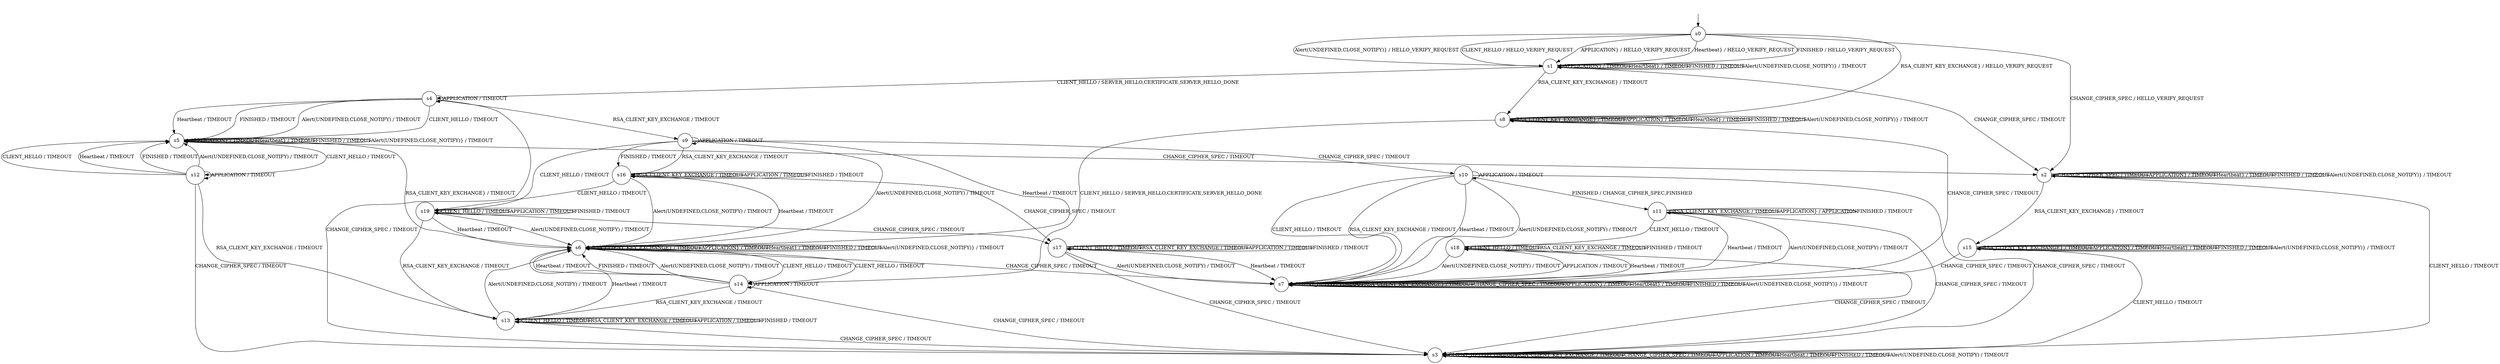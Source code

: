 digraph g {
__start0 [label="" shape="none"];

	s0 [shape="circle" label="s0"];
	s1 [shape="circle" label="s1"];
	s2 [shape="circle" label="s2"];
	s3 [shape="circle" label="s3"];
	s4 [shape="circle" label="s4"];
	s5 [shape="circle" label="s5"];
	s6 [shape="circle" label="s6"];
	s7 [shape="circle" label="s7"];
	s8 [shape="circle" label="s8"];
	s9 [shape="circle" label="s9"];
	s10 [shape="circle" label="s10"];
	s11 [shape="circle" label="s11"];
	s12 [shape="circle" label="s12"];
	s13 [shape="circle" label="s13"];
	s14 [shape="circle" label="s14"];
	s15 [shape="circle" label="s15"];
	s16 [shape="circle" label="s16"];
	s17 [shape="circle" label="s17"];
	s18 [shape="circle" label="s18"];
	s19 [shape="circle" label="s19"];
	s0 -> s1 [label="CLIENT_HELLO / HELLO_VERIFY_REQUEST"];
	s0 -> s8 [label="RSA_CLIENT_KEY_EXCHANGE} / HELLO_VERIFY_REQUEST"];
	s0 -> s2 [label="CHANGE_CIPHER_SPEC / HELLO_VERIFY_REQUEST"];
	s0 -> s1 [label="APPLICATION} / HELLO_VERIFY_REQUEST"];
	s0 -> s1 [label="Heartbeat} / HELLO_VERIFY_REQUEST"];
	s0 -> s1 [label="FINISHED / HELLO_VERIFY_REQUEST"];
	s0 -> s1 [label="Alert(UNDEFINED,CLOSE_NOTIFY)} / HELLO_VERIFY_REQUEST"];
	s1 -> s4 [label="CLIENT_HELLO / SERVER_HELLO,CERTIFICATE,SERVER_HELLO_DONE"];
	s1 -> s8 [label="RSA_CLIENT_KEY_EXCHANGE} / TIMEOUT"];
	s1 -> s2 [label="CHANGE_CIPHER_SPEC / TIMEOUT"];
	s1 -> s1 [label="APPLICATION} / TIMEOUT"];
	s1 -> s1 [label="Heartbeat} / TIMEOUT"];
	s1 -> s1 [label="FINISHED / TIMEOUT"];
	s1 -> s1 [label="Alert(UNDEFINED,CLOSE_NOTIFY)} / TIMEOUT"];
	s2 -> s3 [label="CLIENT_HELLO / TIMEOUT"];
	s2 -> s15 [label="RSA_CLIENT_KEY_EXCHANGE} / TIMEOUT"];
	s2 -> s2 [label="CHANGE_CIPHER_SPEC / TIMEOUT"];
	s2 -> s2 [label="APPLICATION} / TIMEOUT"];
	s2 -> s2 [label="Heartbeat} / TIMEOUT"];
	s2 -> s2 [label="FINISHED / TIMEOUT"];
	s2 -> s2 [label="Alert(UNDEFINED,CLOSE_NOTIFY)} / TIMEOUT"];
	s3 -> s3 [label="CLIENT_HELLO / TIMEOUT"];
	s3 -> s3 [label="RSA_CLIENT_KEY_EXCHANGE / TIMEOUT"];
	s3 -> s3 [label="CHANGE_CIPHER_SPEC / TIMEOUT"];
	s3 -> s3 [label="APPLICATION / TIMEOUT"];
	s3 -> s3 [label="Heartbeat / TIMEOUT"];
	s3 -> s3 [label="FINISHED / TIMEOUT"];
	s3 -> s3 [label="Alert(UNDEFINED,CLOSE_NOTIFY) / TIMEOUT"];
	s4 -> s5 [label="CLIENT_HELLO / TIMEOUT"];
	s4 -> s9 [label="RSA_CLIENT_KEY_EXCHANGE / TIMEOUT"];
	s4 -> s3 [label="CHANGE_CIPHER_SPEC / TIMEOUT"];
	s4 -> s4 [label="APPLICATION / TIMEOUT"];
	s4 -> s5 [label="Heartbeat / TIMEOUT"];
	s4 -> s5 [label="FINISHED / TIMEOUT"];
	s4 -> s5 [label="Alert(UNDEFINED,CLOSE_NOTIFY) / TIMEOUT"];
	s5 -> s12 [label="CLIENT_HELLO / TIMEOUT"];
	s5 -> s6 [label="RSA_CLIENT_KEY_EXCHANGE} / TIMEOUT"];
	s5 -> s2 [label="CHANGE_CIPHER_SPEC / TIMEOUT"];
	s5 -> s5 [label="APPLICATION} / TIMEOUT"];
	s5 -> s5 [label="Heartbeat} / TIMEOUT"];
	s5 -> s5 [label="FINISHED / TIMEOUT"];
	s5 -> s5 [label="Alert(UNDEFINED,CLOSE_NOTIFY)} / TIMEOUT"];
	s6 -> s14 [label="CLIENT_HELLO / TIMEOUT"];
	s6 -> s6 [label="RSA_CLIENT_KEY_EXCHANGE} / TIMEOUT"];
	s6 -> s7 [label="CHANGE_CIPHER_SPEC / TIMEOUT"];
	s6 -> s6 [label="APPLICATION} / TIMEOUT"];
	s6 -> s6 [label="Heartbeat} / TIMEOUT"];
	s6 -> s6 [label="FINISHED / TIMEOUT"];
	s6 -> s6 [label="Alert(UNDEFINED,CLOSE_NOTIFY)} / TIMEOUT"];
	s7 -> s7 [label="CLIENT_HELLO / TIMEOUT"];
	s7 -> s7 [label="RSA_CLIENT_KEY_EXCHANGE} / TIMEOUT"];
	s7 -> s7 [label="CHANGE_CIPHER_SPEC / TIMEOUT"];
	s7 -> s7 [label="APPLICATION} / TIMEOUT"];
	s7 -> s7 [label="Heartbeat} / TIMEOUT"];
	s7 -> s7 [label="FINISHED / TIMEOUT"];
	s7 -> s7 [label="Alert(UNDEFINED,CLOSE_NOTIFY)} / TIMEOUT"];
	s8 -> s14 [label="CLIENT_HELLO / SERVER_HELLO,CERTIFICATE,SERVER_HELLO_DONE"];
	s8 -> s8 [label="RSA_CLIENT_KEY_EXCHANGE} / TIMEOUT"];
	s8 -> s7 [label="CHANGE_CIPHER_SPEC / TIMEOUT"];
	s8 -> s8 [label="APPLICATION} / TIMEOUT"];
	s8 -> s8 [label="Heartbeat} / TIMEOUT"];
	s8 -> s8 [label="FINISHED / TIMEOUT"];
	s8 -> s8 [label="Alert(UNDEFINED,CLOSE_NOTIFY)} / TIMEOUT"];
	s9 -> s19 [label="CLIENT_HELLO / TIMEOUT"];
	s9 -> s16 [label="RSA_CLIENT_KEY_EXCHANGE / TIMEOUT"];
	s9 -> s10 [label="CHANGE_CIPHER_SPEC / TIMEOUT"];
	s9 -> s9 [label="APPLICATION / TIMEOUT"];
	s9 -> s6 [label="Heartbeat / TIMEOUT"];
	s9 -> s16 [label="FINISHED / TIMEOUT"];
	s9 -> s6 [label="Alert(UNDEFINED,CLOSE_NOTIFY) / TIMEOUT"];
	s10 -> s7 [label="CLIENT_HELLO / TIMEOUT"];
	s10 -> s7 [label="RSA_CLIENT_KEY_EXCHANGE / TIMEOUT"];
	s10 -> s3 [label="CHANGE_CIPHER_SPEC / TIMEOUT"];
	s10 -> s10 [label="APPLICATION / TIMEOUT"];
	s10 -> s7 [label="Heartbeat / TIMEOUT"];
	s10 -> s11 [label="FINISHED / CHANGE_CIPHER_SPEC,FINISHED"];
	s10 -> s7 [label="Alert(UNDEFINED,CLOSE_NOTIFY) / TIMEOUT"];
	s11 -> s18 [label="CLIENT_HELLO / TIMEOUT"];
	s11 -> s11 [label="RSA_CLIENT_KEY_EXCHANGE / TIMEOUT"];
	s11 -> s3 [label="CHANGE_CIPHER_SPEC / TIMEOUT"];
	s11 -> s11 [label="APPLICATION} / APPLICATION"];
	s11 -> s7 [label="Heartbeat / TIMEOUT"];
	s11 -> s11 [label="FINISHED / TIMEOUT"];
	s11 -> s7 [label="Alert(UNDEFINED,CLOSE_NOTIFY) / TIMEOUT"];
	s12 -> s5 [label="CLIENT_HELLO / TIMEOUT"];
	s12 -> s13 [label="RSA_CLIENT_KEY_EXCHANGE / TIMEOUT"];
	s12 -> s3 [label="CHANGE_CIPHER_SPEC / TIMEOUT"];
	s12 -> s12 [label="APPLICATION / TIMEOUT"];
	s12 -> s5 [label="Heartbeat / TIMEOUT"];
	s12 -> s5 [label="FINISHED / TIMEOUT"];
	s12 -> s5 [label="Alert(UNDEFINED,CLOSE_NOTIFY) / TIMEOUT"];
	s13 -> s13 [label="CLIENT_HELLO / TIMEOUT"];
	s13 -> s13 [label="RSA_CLIENT_KEY_EXCHANGE / TIMEOUT"];
	s13 -> s3 [label="CHANGE_CIPHER_SPEC / TIMEOUT"];
	s13 -> s13 [label="APPLICATION / TIMEOUT"];
	s13 -> s6 [label="Heartbeat / TIMEOUT"];
	s13 -> s13 [label="FINISHED / TIMEOUT"];
	s13 -> s6 [label="Alert(UNDEFINED,CLOSE_NOTIFY) / TIMEOUT"];
	s14 -> s6 [label="CLIENT_HELLO / TIMEOUT"];
	s14 -> s13 [label="RSA_CLIENT_KEY_EXCHANGE / TIMEOUT"];
	s14 -> s3 [label="CHANGE_CIPHER_SPEC / TIMEOUT"];
	s14 -> s14 [label="APPLICATION / TIMEOUT"];
	s14 -> s6 [label="Heartbeat / TIMEOUT"];
	s14 -> s6 [label="FINISHED / TIMEOUT"];
	s14 -> s6 [label="Alert(UNDEFINED,CLOSE_NOTIFY) / TIMEOUT"];
	s15 -> s3 [label="CLIENT_HELLO / TIMEOUT"];
	s15 -> s15 [label="RSA_CLIENT_KEY_EXCHANGE} / TIMEOUT"];
	s15 -> s7 [label="CHANGE_CIPHER_SPEC / TIMEOUT"];
	s15 -> s15 [label="APPLICATION} / TIMEOUT"];
	s15 -> s15 [label="Heartbeat} / TIMEOUT"];
	s15 -> s15 [label="FINISHED / TIMEOUT"];
	s15 -> s15 [label="Alert(UNDEFINED,CLOSE_NOTIFY)} / TIMEOUT"];
	s16 -> s19 [label="CLIENT_HELLO / TIMEOUT"];
	s16 -> s16 [label="RSA_CLIENT_KEY_EXCHANGE / TIMEOUT"];
	s16 -> s17 [label="CHANGE_CIPHER_SPEC / TIMEOUT"];
	s16 -> s16 [label="APPLICATION / TIMEOUT"];
	s16 -> s6 [label="Heartbeat / TIMEOUT"];
	s16 -> s16 [label="FINISHED / TIMEOUT"];
	s16 -> s6 [label="Alert(UNDEFINED,CLOSE_NOTIFY) / TIMEOUT"];
	s17 -> s17 [label="CLIENT_HELLO / TIMEOUT"];
	s17 -> s17 [label="RSA_CLIENT_KEY_EXCHANGE / TIMEOUT"];
	s17 -> s3 [label="CHANGE_CIPHER_SPEC / TIMEOUT"];
	s17 -> s17 [label="APPLICATION / TIMEOUT"];
	s17 -> s7 [label="Heartbeat / TIMEOUT"];
	s17 -> s17 [label="FINISHED / TIMEOUT"];
	s17 -> s7 [label="Alert(UNDEFINED,CLOSE_NOTIFY) / TIMEOUT"];
	s18 -> s18 [label="CLIENT_HELLO / TIMEOUT"];
	s18 -> s18 [label="RSA_CLIENT_KEY_EXCHANGE / TIMEOUT"];
	s18 -> s3 [label="CHANGE_CIPHER_SPEC / TIMEOUT"];
	s18 -> s7 [label="APPLICATION / TIMEOUT"];
	s18 -> s7 [label="Heartbeat / TIMEOUT"];
	s18 -> s18 [label="FINISHED / TIMEOUT"];
	s18 -> s7 [label="Alert(UNDEFINED,CLOSE_NOTIFY) / TIMEOUT"];
	s19 -> s19 [label="CLIENT_HELLO / TIMEOUT"];
	s19 -> s13 [label="RSA_CLIENT_KEY_EXCHANGE / TIMEOUT"];
	s19 -> s17 [label="CHANGE_CIPHER_SPEC / TIMEOUT"];
	s19 -> s19 [label="APPLICATION / TIMEOUT"];
	s19 -> s6 [label="Heartbeat / TIMEOUT"];
	s19 -> s19 [label="FINISHED / TIMEOUT"];
	s19 -> s6 [label="Alert(UNDEFINED,CLOSE_NOTIFY) / TIMEOUT"];

__start0 -> s0;
}

